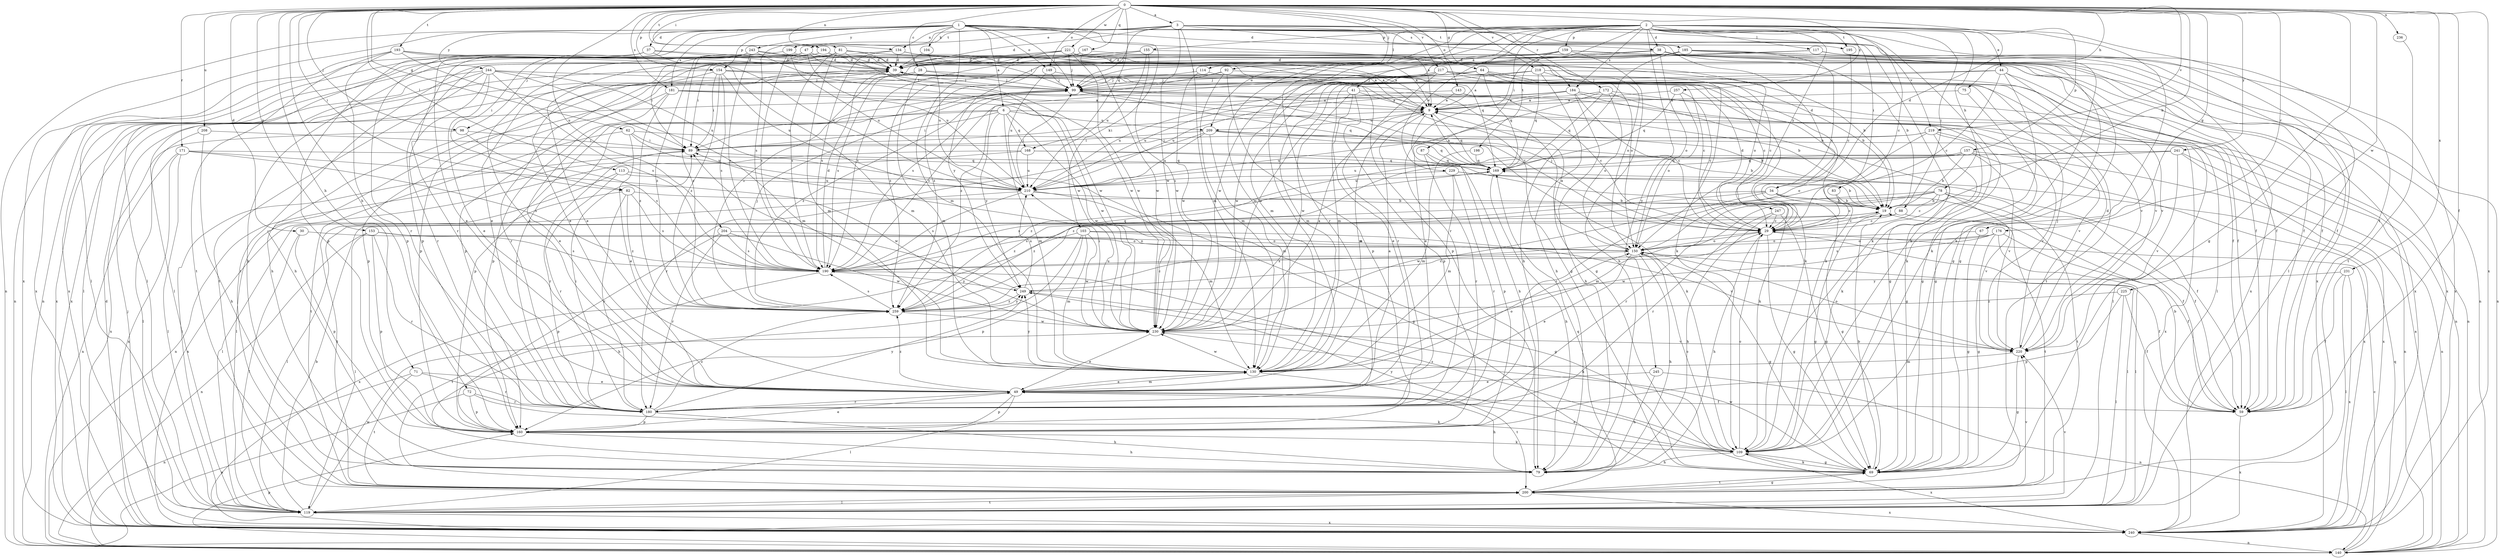 strict digraph  {
0;
1;
2;
3;
6;
9;
19;
28;
29;
30;
34;
37;
38;
39;
41;
44;
47;
49;
59;
62;
64;
67;
69;
71;
72;
75;
78;
79;
81;
82;
83;
87;
88;
89;
92;
98;
99;
103;
104;
109;
113;
114;
117;
119;
130;
134;
140;
143;
149;
150;
153;
154;
155;
157;
159;
160;
167;
168;
169;
171;
172;
176;
180;
181;
184;
185;
190;
193;
194;
195;
198;
199;
200;
204;
208;
209;
210;
217;
218;
219;
220;
221;
225;
229;
230;
231;
236;
240;
241;
243;
244;
245;
247;
249;
257;
259;
0 -> 3  [label=a];
0 -> 19  [label=b];
0 -> 28  [label=c];
0 -> 30  [label=d];
0 -> 34  [label=d];
0 -> 59  [label=f];
0 -> 62  [label=g];
0 -> 64  [label=g];
0 -> 67  [label=g];
0 -> 69  [label=g];
0 -> 71  [label=h];
0 -> 72  [label=h];
0 -> 75  [label=h];
0 -> 81  [label=i];
0 -> 82  [label=i];
0 -> 92  [label=j];
0 -> 98  [label=j];
0 -> 113  [label=l];
0 -> 134  [label=n];
0 -> 143  [label=o];
0 -> 149  [label=o];
0 -> 153  [label=p];
0 -> 154  [label=p];
0 -> 167  [label=q];
0 -> 168  [label=q];
0 -> 171  [label=r];
0 -> 172  [label=r];
0 -> 176  [label=r];
0 -> 181  [label=s];
0 -> 193  [label=t];
0 -> 194  [label=t];
0 -> 204  [label=u];
0 -> 208  [label=u];
0 -> 217  [label=v];
0 -> 218  [label=v];
0 -> 219  [label=v];
0 -> 221  [label=w];
0 -> 225  [label=w];
0 -> 231  [label=x];
0 -> 236  [label=x];
0 -> 240  [label=x];
0 -> 241  [label=y];
0 -> 257  [label=z];
1 -> 6  [label=a];
1 -> 9  [label=a];
1 -> 34  [label=d];
1 -> 37  [label=d];
1 -> 38  [label=d];
1 -> 59  [label=f];
1 -> 82  [label=i];
1 -> 83  [label=i];
1 -> 98  [label=j];
1 -> 99  [label=j];
1 -> 103  [label=k];
1 -> 104  [label=k];
1 -> 109  [label=k];
1 -> 130  [label=m];
1 -> 134  [label=n];
1 -> 140  [label=n];
1 -> 149  [label=o];
1 -> 154  [label=p];
1 -> 181  [label=s];
1 -> 195  [label=t];
1 -> 240  [label=x];
1 -> 243  [label=y];
1 -> 244  [label=y];
2 -> 29  [label=c];
2 -> 38  [label=d];
2 -> 41  [label=e];
2 -> 44  [label=e];
2 -> 78  [label=h];
2 -> 87  [label=i];
2 -> 88  [label=i];
2 -> 109  [label=k];
2 -> 114  [label=l];
2 -> 117  [label=l];
2 -> 119  [label=l];
2 -> 130  [label=m];
2 -> 155  [label=p];
2 -> 157  [label=p];
2 -> 159  [label=p];
2 -> 180  [label=r];
2 -> 184  [label=s];
2 -> 195  [label=t];
2 -> 198  [label=t];
2 -> 209  [label=u];
2 -> 229  [label=w];
2 -> 245  [label=y];
2 -> 247  [label=y];
3 -> 39  [label=d];
3 -> 47  [label=e];
3 -> 99  [label=j];
3 -> 109  [label=k];
3 -> 130  [label=m];
3 -> 184  [label=s];
3 -> 185  [label=s];
3 -> 190  [label=s];
3 -> 199  [label=t];
3 -> 219  [label=v];
3 -> 230  [label=w];
3 -> 240  [label=x];
6 -> 19  [label=b];
6 -> 89  [label=i];
6 -> 130  [label=m];
6 -> 160  [label=p];
6 -> 168  [label=q];
6 -> 180  [label=r];
6 -> 209  [label=u];
6 -> 230  [label=w];
6 -> 249  [label=y];
9 -> 79  [label=h];
9 -> 89  [label=i];
9 -> 130  [label=m];
9 -> 169  [label=q];
9 -> 209  [label=u];
9 -> 220  [label=v];
19 -> 29  [label=c];
19 -> 69  [label=g];
19 -> 119  [label=l];
28 -> 19  [label=b];
28 -> 79  [label=h];
28 -> 99  [label=j];
28 -> 130  [label=m];
28 -> 190  [label=s];
29 -> 39  [label=d];
29 -> 69  [label=g];
29 -> 79  [label=h];
29 -> 99  [label=j];
29 -> 119  [label=l];
29 -> 150  [label=o];
30 -> 119  [label=l];
30 -> 150  [label=o];
30 -> 160  [label=p];
34 -> 19  [label=b];
34 -> 59  [label=f];
34 -> 69  [label=g];
34 -> 190  [label=s];
34 -> 230  [label=w];
34 -> 259  [label=z];
37 -> 9  [label=a];
37 -> 39  [label=d];
37 -> 49  [label=e];
37 -> 130  [label=m];
37 -> 160  [label=p];
37 -> 180  [label=r];
38 -> 19  [label=b];
38 -> 39  [label=d];
38 -> 59  [label=f];
38 -> 69  [label=g];
38 -> 130  [label=m];
38 -> 150  [label=o];
38 -> 160  [label=p];
39 -> 79  [label=h];
39 -> 99  [label=j];
39 -> 109  [label=k];
39 -> 119  [label=l];
39 -> 180  [label=r];
41 -> 9  [label=a];
41 -> 49  [label=e];
41 -> 140  [label=n];
41 -> 160  [label=p];
41 -> 210  [label=u];
41 -> 230  [label=w];
44 -> 29  [label=c];
44 -> 99  [label=j];
44 -> 109  [label=k];
44 -> 119  [label=l];
44 -> 130  [label=m];
44 -> 220  [label=v];
47 -> 39  [label=d];
47 -> 49  [label=e];
47 -> 119  [label=l];
47 -> 140  [label=n];
47 -> 169  [label=q];
47 -> 210  [label=u];
47 -> 230  [label=w];
47 -> 259  [label=z];
49 -> 9  [label=a];
49 -> 59  [label=f];
49 -> 79  [label=h];
49 -> 119  [label=l];
49 -> 130  [label=m];
49 -> 160  [label=p];
49 -> 180  [label=r];
49 -> 259  [label=z];
59 -> 19  [label=b];
59 -> 240  [label=x];
62 -> 49  [label=e];
62 -> 89  [label=i];
62 -> 109  [label=k];
62 -> 200  [label=t];
62 -> 210  [label=u];
64 -> 9  [label=a];
64 -> 19  [label=b];
64 -> 99  [label=j];
64 -> 109  [label=k];
64 -> 130  [label=m];
64 -> 160  [label=p];
64 -> 169  [label=q];
64 -> 200  [label=t];
67 -> 69  [label=g];
67 -> 150  [label=o];
69 -> 19  [label=b];
69 -> 109  [label=k];
69 -> 200  [label=t];
69 -> 230  [label=w];
71 -> 49  [label=e];
71 -> 140  [label=n];
71 -> 180  [label=r];
71 -> 200  [label=t];
72 -> 109  [label=k];
72 -> 140  [label=n];
72 -> 160  [label=p];
72 -> 180  [label=r];
75 -> 9  [label=a];
75 -> 69  [label=g];
78 -> 19  [label=b];
78 -> 29  [label=c];
78 -> 59  [label=f];
78 -> 130  [label=m];
78 -> 180  [label=r];
78 -> 200  [label=t];
78 -> 220  [label=v];
78 -> 259  [label=z];
81 -> 9  [label=a];
81 -> 39  [label=d];
81 -> 49  [label=e];
81 -> 89  [label=i];
81 -> 109  [label=k];
81 -> 130  [label=m];
81 -> 190  [label=s];
81 -> 230  [label=w];
82 -> 19  [label=b];
82 -> 119  [label=l];
82 -> 180  [label=r];
82 -> 190  [label=s];
82 -> 259  [label=z];
83 -> 19  [label=b];
83 -> 29  [label=c];
87 -> 160  [label=p];
87 -> 169  [label=q];
87 -> 180  [label=r];
88 -> 29  [label=c];
88 -> 190  [label=s];
88 -> 200  [label=t];
89 -> 169  [label=q];
89 -> 180  [label=r];
92 -> 99  [label=j];
92 -> 130  [label=m];
92 -> 160  [label=p];
92 -> 190  [label=s];
92 -> 220  [label=v];
98 -> 89  [label=i];
98 -> 190  [label=s];
98 -> 240  [label=x];
99 -> 9  [label=a];
99 -> 29  [label=c];
99 -> 89  [label=i];
99 -> 160  [label=p];
99 -> 169  [label=q];
99 -> 259  [label=z];
103 -> 69  [label=g];
103 -> 79  [label=h];
103 -> 130  [label=m];
103 -> 150  [label=o];
103 -> 160  [label=p];
103 -> 220  [label=v];
103 -> 230  [label=w];
103 -> 240  [label=x];
104 -> 39  [label=d];
104 -> 210  [label=u];
109 -> 29  [label=c];
109 -> 49  [label=e];
109 -> 69  [label=g];
109 -> 79  [label=h];
109 -> 150  [label=o];
109 -> 190  [label=s];
109 -> 240  [label=x];
109 -> 249  [label=y];
113 -> 69  [label=g];
113 -> 180  [label=r];
113 -> 210  [label=u];
113 -> 240  [label=x];
114 -> 99  [label=j];
114 -> 160  [label=p];
114 -> 230  [label=w];
117 -> 39  [label=d];
117 -> 59  [label=f];
117 -> 109  [label=k];
117 -> 230  [label=w];
117 -> 240  [label=x];
117 -> 259  [label=z];
119 -> 19  [label=b];
119 -> 89  [label=i];
119 -> 200  [label=t];
119 -> 220  [label=v];
119 -> 230  [label=w];
119 -> 240  [label=x];
130 -> 49  [label=e];
130 -> 150  [label=o];
130 -> 200  [label=t];
130 -> 230  [label=w];
130 -> 249  [label=y];
134 -> 9  [label=a];
134 -> 39  [label=d];
134 -> 59  [label=f];
134 -> 190  [label=s];
134 -> 240  [label=x];
140 -> 9  [label=a];
140 -> 29  [label=c];
140 -> 160  [label=p];
140 -> 169  [label=q];
143 -> 9  [label=a];
143 -> 29  [label=c];
143 -> 210  [label=u];
149 -> 69  [label=g];
149 -> 99  [label=j];
149 -> 210  [label=u];
150 -> 9  [label=a];
150 -> 49  [label=e];
150 -> 59  [label=f];
150 -> 69  [label=g];
150 -> 79  [label=h];
150 -> 190  [label=s];
153 -> 119  [label=l];
153 -> 140  [label=n];
153 -> 150  [label=o];
153 -> 160  [label=p];
153 -> 180  [label=r];
153 -> 190  [label=s];
154 -> 29  [label=c];
154 -> 69  [label=g];
154 -> 89  [label=i];
154 -> 99  [label=j];
154 -> 160  [label=p];
154 -> 190  [label=s];
154 -> 210  [label=u];
154 -> 240  [label=x];
154 -> 259  [label=z];
155 -> 39  [label=d];
155 -> 190  [label=s];
155 -> 210  [label=u];
155 -> 230  [label=w];
155 -> 240  [label=x];
155 -> 259  [label=z];
157 -> 19  [label=b];
157 -> 140  [label=n];
157 -> 169  [label=q];
157 -> 210  [label=u];
157 -> 220  [label=v];
157 -> 240  [label=x];
157 -> 259  [label=z];
159 -> 39  [label=d];
159 -> 49  [label=e];
159 -> 59  [label=f];
159 -> 79  [label=h];
159 -> 140  [label=n];
159 -> 180  [label=r];
159 -> 240  [label=x];
159 -> 249  [label=y];
160 -> 49  [label=e];
160 -> 79  [label=h];
160 -> 109  [label=k];
167 -> 39  [label=d];
167 -> 89  [label=i];
167 -> 150  [label=o];
167 -> 230  [label=w];
168 -> 109  [label=k];
168 -> 119  [label=l];
168 -> 140  [label=n];
168 -> 169  [label=q];
168 -> 210  [label=u];
169 -> 9  [label=a];
169 -> 79  [label=h];
169 -> 210  [label=u];
171 -> 119  [label=l];
171 -> 140  [label=n];
171 -> 169  [label=q];
171 -> 190  [label=s];
171 -> 230  [label=w];
171 -> 240  [label=x];
172 -> 9  [label=a];
172 -> 49  [label=e];
172 -> 69  [label=g];
172 -> 119  [label=l];
172 -> 150  [label=o];
172 -> 169  [label=q];
176 -> 59  [label=f];
176 -> 69  [label=g];
176 -> 119  [label=l];
176 -> 150  [label=o];
176 -> 190  [label=s];
176 -> 230  [label=w];
180 -> 79  [label=h];
180 -> 89  [label=i];
180 -> 160  [label=p];
180 -> 249  [label=y];
180 -> 259  [label=z];
181 -> 9  [label=a];
181 -> 19  [label=b];
181 -> 49  [label=e];
181 -> 160  [label=p];
181 -> 230  [label=w];
181 -> 259  [label=z];
184 -> 9  [label=a];
184 -> 29  [label=c];
184 -> 69  [label=g];
184 -> 79  [label=h];
184 -> 140  [label=n];
184 -> 190  [label=s];
184 -> 210  [label=u];
185 -> 29  [label=c];
185 -> 39  [label=d];
185 -> 69  [label=g];
185 -> 79  [label=h];
185 -> 99  [label=j];
185 -> 140  [label=n];
185 -> 200  [label=t];
185 -> 240  [label=x];
190 -> 39  [label=d];
190 -> 169  [label=q];
190 -> 200  [label=t];
190 -> 249  [label=y];
193 -> 39  [label=d];
193 -> 59  [label=f];
193 -> 89  [label=i];
193 -> 160  [label=p];
193 -> 200  [label=t];
193 -> 210  [label=u];
193 -> 240  [label=x];
194 -> 39  [label=d];
194 -> 79  [label=h];
194 -> 99  [label=j];
194 -> 119  [label=l];
194 -> 150  [label=o];
195 -> 29  [label=c];
198 -> 130  [label=m];
198 -> 169  [label=q];
199 -> 39  [label=d];
199 -> 140  [label=n];
199 -> 190  [label=s];
199 -> 210  [label=u];
200 -> 69  [label=g];
200 -> 119  [label=l];
200 -> 169  [label=q];
200 -> 220  [label=v];
200 -> 240  [label=x];
204 -> 150  [label=o];
204 -> 160  [label=p];
204 -> 180  [label=r];
204 -> 190  [label=s];
204 -> 230  [label=w];
208 -> 79  [label=h];
208 -> 89  [label=i];
208 -> 119  [label=l];
209 -> 19  [label=b];
209 -> 89  [label=i];
209 -> 130  [label=m];
209 -> 169  [label=q];
209 -> 180  [label=r];
209 -> 210  [label=u];
209 -> 240  [label=x];
210 -> 19  [label=b];
210 -> 99  [label=j];
210 -> 130  [label=m];
210 -> 190  [label=s];
210 -> 200  [label=t];
217 -> 29  [label=c];
217 -> 59  [label=f];
217 -> 99  [label=j];
217 -> 180  [label=r];
217 -> 220  [label=v];
217 -> 230  [label=w];
217 -> 259  [label=z];
218 -> 29  [label=c];
218 -> 59  [label=f];
218 -> 79  [label=h];
218 -> 99  [label=j];
218 -> 169  [label=q];
218 -> 230  [label=w];
219 -> 69  [label=g];
219 -> 89  [label=i];
219 -> 109  [label=k];
219 -> 150  [label=o];
219 -> 210  [label=u];
219 -> 220  [label=v];
220 -> 39  [label=d];
220 -> 69  [label=g];
220 -> 99  [label=j];
220 -> 130  [label=m];
220 -> 150  [label=o];
221 -> 9  [label=a];
221 -> 39  [label=d];
221 -> 49  [label=e];
221 -> 99  [label=j];
221 -> 150  [label=o];
221 -> 230  [label=w];
221 -> 259  [label=z];
225 -> 59  [label=f];
225 -> 119  [label=l];
225 -> 160  [label=p];
225 -> 259  [label=z];
229 -> 19  [label=b];
229 -> 59  [label=f];
229 -> 130  [label=m];
229 -> 180  [label=r];
229 -> 210  [label=u];
230 -> 9  [label=a];
230 -> 49  [label=e];
230 -> 89  [label=i];
230 -> 210  [label=u];
230 -> 220  [label=v];
231 -> 59  [label=f];
231 -> 119  [label=l];
231 -> 240  [label=x];
231 -> 249  [label=y];
236 -> 200  [label=t];
240 -> 39  [label=d];
240 -> 99  [label=j];
240 -> 140  [label=n];
241 -> 140  [label=n];
241 -> 169  [label=q];
241 -> 180  [label=r];
241 -> 220  [label=v];
241 -> 240  [label=x];
241 -> 259  [label=z];
243 -> 19  [label=b];
243 -> 39  [label=d];
243 -> 49  [label=e];
243 -> 180  [label=r];
243 -> 190  [label=s];
243 -> 230  [label=w];
243 -> 259  [label=z];
244 -> 49  [label=e];
244 -> 99  [label=j];
244 -> 119  [label=l];
244 -> 130  [label=m];
244 -> 180  [label=r];
244 -> 190  [label=s];
244 -> 200  [label=t];
244 -> 210  [label=u];
244 -> 240  [label=x];
245 -> 49  [label=e];
245 -> 79  [label=h];
245 -> 140  [label=n];
247 -> 29  [label=c];
247 -> 69  [label=g];
247 -> 79  [label=h];
247 -> 180  [label=r];
249 -> 29  [label=c];
249 -> 89  [label=i];
249 -> 109  [label=k];
249 -> 210  [label=u];
249 -> 259  [label=z];
257 -> 9  [label=a];
257 -> 29  [label=c];
257 -> 150  [label=o];
257 -> 169  [label=q];
259 -> 29  [label=c];
259 -> 99  [label=j];
259 -> 190  [label=s];
259 -> 230  [label=w];
259 -> 249  [label=y];
}
